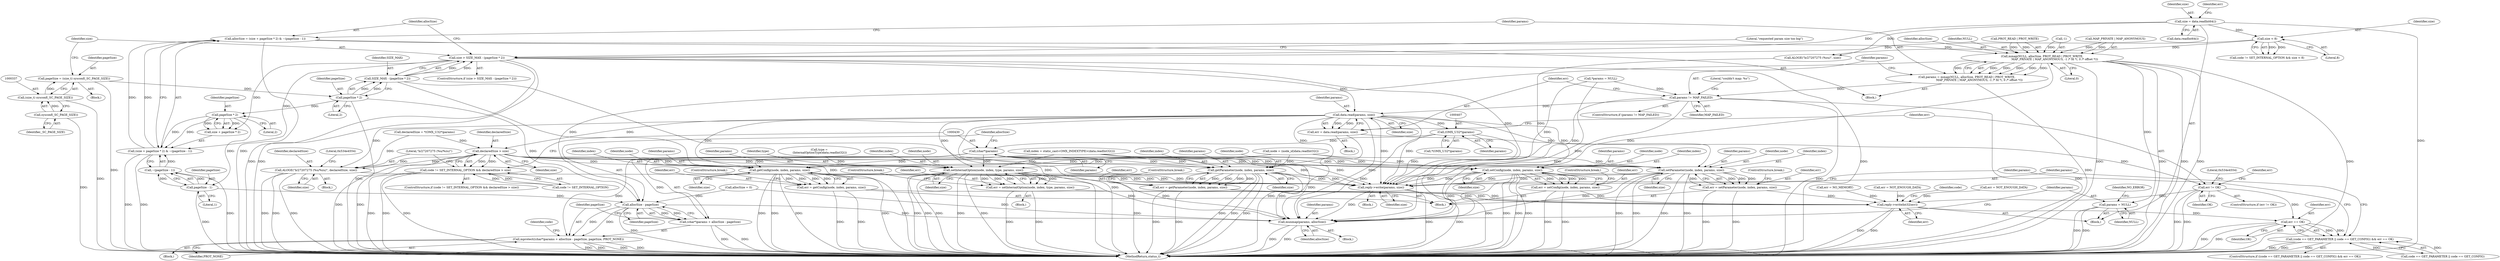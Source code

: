 digraph "1_Android_0bb5ced60304da7f61478ffd359e7ba65d72f181@integer" {
"1000353" [label="(Call,allocSize = (size + pageSize * 2) & ~(pageSize - 1))"];
"1000355" [label="(Call,(size + pageSize * 2) & ~(pageSize - 1))"];
"1000341" [label="(Call,size > SIZE_MAX - (pageSize * 2))"];
"1000295" [label="(Call,size = data.readInt64())"];
"1000319" [label="(Call,size < 8)"];
"1000343" [label="(Call,SIZE_MAX - (pageSize * 2))"];
"1000345" [label="(Call,pageSize * 2)"];
"1000334" [label="(Call,pageSize = (size_t) sysconf(_SC_PAGE_SIZE))"];
"1000336" [label="(Call,(size_t) sysconf(_SC_PAGE_SIZE))"];
"1000338" [label="(Call,sysconf(_SC_PAGE_SIZE))"];
"1000358" [label="(Call,pageSize * 2)"];
"1000361" [label="(Call,~(pageSize - 1))"];
"1000362" [label="(Call,pageSize - 1)"];
"1000367" [label="(Call,mmap(NULL, allocSize, PROT_READ | PROT_WRITE,\n                            MAP_PRIVATE | MAP_ANONYMOUS, -1 /* fd */, 0 /* offset */))"];
"1000365" [label="(Call,params = mmap(NULL, allocSize, PROT_READ | PROT_WRITE,\n                            MAP_PRIVATE | MAP_ANONYMOUS, -1 /* fd */, 0 /* offset */))"];
"1000380" [label="(Call,params != MAP_FAILED)"];
"1000386" [label="(Call,data.read(params, size))"];
"1000384" [label="(Call,err = data.read(params, size))"];
"1000390" [label="(Call,err != OK)"];
"1000501" [label="(Call,reply->writeInt32(err))"];
"1000512" [label="(Call,err == OK)"];
"1000504" [label="(Call,(code == GET_PARAMETER || code == GET_CONFIG) && err == OK)"];
"1000406" [label="(Call,(OMX_U32*)params)"];
"1000429" [label="(Call,(char*)params)"];
"1000427" [label="(Call,mprotect((char*)params + allocSize - pageSize, pageSize, PROT_NONE))"];
"1000428" [label="(Call,(char*)params + allocSize - pageSize)"];
"1000443" [label="(Call,getParameter(node, index, params, size))"];
"1000441" [label="(Call,err = getParameter(node, index, params, size))"];
"1000516" [label="(Call,reply->write(params, size))"];
"1000522" [label="(Call,munmap(params, allocSize))"];
"1000452" [label="(Call,setParameter(node, index, params, size))"];
"1000450" [label="(Call,err = setParameter(node, index, params, size))"];
"1000461" [label="(Call,getConfig(node, index, params, size))"];
"1000459" [label="(Call,err = getConfig(node, index, params, size))"];
"1000470" [label="(Call,setConfig(node, index, params, size))"];
"1000468" [label="(Call,err = setConfig(node, index, params, size))"];
"1000486" [label="(Call,setInternalOption(node, index, type, params, size))"];
"1000484" [label="(Call,err = setInternalOption(node, index, type, params, size))"];
"1000414" [label="(Call,declaredSize > size)"];
"1000410" [label="(Call,code != SET_INTERNAL_OPTION && declaredSize > size)"];
"1000418" [label="(Call,ALOGE(\"b/27207275 (%u/%zu)\", declaredSize, size))"];
"1000432" [label="(Call,allocSize - pageSize)"];
"1000525" [label="(Call,params = NULL)"];
"1000335" [label="(Identifier,pageSize)"];
"1000469" [label="(Identifier,err)"];
"1000504" [label="(Call,(code == GET_PARAMETER || code == GET_CONFIG) && err == OK)"];
"1000296" [label="(Identifier,size)"];
"1000343" [label="(Call,SIZE_MAX - (pageSize * 2))"];
"1000444" [label="(Identifier,node)"];
"1000297" [label="(Call,data.readInt64())"];
"1000436" [label="(Identifier,PROT_NONE)"];
"1000517" [label="(Identifier,params)"];
"1000514" [label="(Identifier,OK)"];
"1000409" [label="(ControlStructure,if (code != SET_INTERNAL_OPTION && declaredSize > size))"];
"1000323" [label="(Call,ALOGE(\"b/27207275 (%zu)\", size))"];
"1000384" [label="(Call,err = data.read(params, size))"];
"1000419" [label="(Literal,\"b/27207275 (%u/%zu)\")"];
"1000362" [label="(Call,pageSize - 1)"];
"1000347" [label="(Literal,2)"];
"1000373" [label="(Call,MAP_PRIVATE | MAP_ANONYMOUS)"];
"1000350" [label="(Literal,\"requested param size too big\")"];
"1000387" [label="(Identifier,params)"];
"1000523" [label="(Identifier,params)"];
"1000319" [label="(Call,size < 8)"];
"1000507" [label="(Identifier,code)"];
"1000428" [label="(Call,(char*)params + allocSize - pageSize)"];
"1000340" [label="(ControlStructure,if (size > SIZE_MAX - (pageSize * 2)))"];
"1000299" [label="(Call,err = NOT_ENOUGH_DATA)"];
"1000420" [label="(Identifier,declaredSize)"];
"1000445" [label="(Identifier,index)"];
"1000527" [label="(Identifier,NULL)"];
"1000378" [label="(Literal,0)"];
"1000385" [label="(Identifier,err)"];
"1000451" [label="(Identifier,err)"];
"1000479" [label="(Call,type =\n (InternalOptionType)data.readInt32())"];
"1000491" [label="(Identifier,size)"];
"1000369" [label="(Identifier,allocSize)"];
"1000380" [label="(Call,params != MAP_FAILED)"];
"1000429" [label="(Call,(char*)params)"];
"1000524" [label="(Identifier,allocSize)"];
"1000406" [label="(Call,(OMX_U32*)params)"];
"1000521" [label="(Block,)"];
"1000358" [label="(Call,pageSize * 2)"];
"1000485" [label="(Identifier,err)"];
"1000388" [label="(Identifier,size)"];
"1000381" [label="(Identifier,params)"];
"1000311" [label="(Call,allocSize = 0)"];
"1000426" [label="(Block,)"];
"1000448" [label="(ControlStructure,break;)"];
"1000461" [label="(Call,getConfig(node, index, params, size))"];
"1000356" [label="(Call,size + pageSize * 2)"];
"1000498" [label="(Literal,\"couldn't map: %s\")"];
"1000417" [label="(Block,)"];
"1000400" [label="(Identifier,err)"];
"1000367" [label="(Call,mmap(NULL, allocSize, PROT_READ | PROT_WRITE,\n                            MAP_PRIVATE | MAP_ANONYMOUS, -1 /* fd */, 0 /* offset */))"];
"1000315" [label="(Call,code != SET_INTERNAL_OPTION && size < 8)"];
"1000443" [label="(Call,getParameter(node, index, params, size))"];
"1000354" [label="(Identifier,allocSize)"];
"1000414" [label="(Call,declaredSize > size)"];
"1000453" [label="(Identifier,node)"];
"1000431" [label="(Identifier,params)"];
"1000463" [label="(Identifier,index)"];
"1000376" [label="(Call,-1)"];
"1000336" [label="(Call,(size_t) sysconf(_SC_PAGE_SIZE))"];
"1000289" [label="(Call,index = static_cast<OMX_INDEXTYPE>(data.readInt32()))"];
"1000427" [label="(Call,mprotect((char*)params + allocSize - pageSize, pageSize, PROT_NONE))"];
"1000365" [label="(Call,params = mmap(NULL, allocSize, PROT_READ | PROT_WRITE,\n                            MAP_PRIVATE | MAP_ANONYMOUS, -1 /* fd */, 0 /* offset */))"];
"1000334" [label="(Call,pageSize = (size_t) sysconf(_SC_PAGE_SIZE))"];
"1000435" [label="(Identifier,pageSize)"];
"1000486" [label="(Call,setInternalOption(node, index, type, params, size))"];
"1000456" [label="(Identifier,size)"];
"1000346" [label="(Identifier,pageSize)"];
"1000441" [label="(Call,err = getParameter(node, index, params, size))"];
"1000522" [label="(Call,munmap(params, allocSize))"];
"1000382" [label="(Identifier,MAP_FAILED)"];
"1000395" [label="(Literal,0x534e4554)"];
"1000277" [label="(Block,)"];
"1000421" [label="(Identifier,size)"];
"1000295" [label="(Call,size = data.readInt64())"];
"1000345" [label="(Call,pageSize * 2)"];
"1000477" [label="(Block,)"];
"1000415" [label="(Identifier,declaredSize)"];
"1000423" [label="(Literal,0x534e4554)"];
"1000459" [label="(Call,err = getConfig(node, index, params, size))"];
"1000408" [label="(Identifier,params)"];
"1000501" [label="(Call,reply->writeInt32(err))"];
"1000403" [label="(Call,declaredSize = *(OMX_U32*)params)"];
"1000416" [label="(Identifier,size)"];
"1000320" [label="(Identifier,size)"];
"1000283" [label="(Call,node = (node_id)data.readInt32())"];
"1000520" [label="(Identifier,params)"];
"1000352" [label="(Block,)"];
"1000338" [label="(Call,sysconf(_SC_PAGE_SIZE))"];
"1000331" [label="(Call,err = NO_MEMORY)"];
"1000392" [label="(Identifier,OK)"];
"1000492" [label="(ControlStructure,break;)"];
"1000364" [label="(Literal,1)"];
"1000439" [label="(Block,)"];
"1000442" [label="(Identifier,err)"];
"1000488" [label="(Identifier,index)"];
"1000342" [label="(Identifier,size)"];
"1000475" [label="(ControlStructure,break;)"];
"1000361" [label="(Call,~(pageSize - 1))"];
"1000468" [label="(Call,err = setConfig(node, index, params, size))"];
"1000303" [label="(Call,*params = NULL)"];
"1000487" [label="(Identifier,node)"];
"1000339" [label="(Identifier,_SC_PAGE_SIZE)"];
"1000490" [label="(Identifier,params)"];
"1000513" [label="(Identifier,err)"];
"1000433" [label="(Identifier,allocSize)"];
"1000355" [label="(Call,(size + pageSize * 2) & ~(pageSize - 1))"];
"1000434" [label="(Identifier,pageSize)"];
"1000399" [label="(Call,err = NOT_ENOUGH_DATA)"];
"1000454" [label="(Identifier,index)"];
"1000383" [label="(Block,)"];
"1000410" [label="(Call,code != SET_INTERNAL_OPTION && declaredSize > size)"];
"1000330" [label="(Block,)"];
"1000405" [label="(Call,*(OMX_U32*)params)"];
"1000484" [label="(Call,err = setInternalOption(node, index, type, params, size))"];
"1000368" [label="(Identifier,NULL)"];
"1000341" [label="(Call,size > SIZE_MAX - (pageSize * 2))"];
"1000455" [label="(Identifier,params)"];
"1000460" [label="(Identifier,err)"];
"1000450" [label="(Call,err = setParameter(node, index, params, size))"];
"1000360" [label="(Literal,2)"];
"1000473" [label="(Identifier,params)"];
"1000321" [label="(Literal,8)"];
"1000391" [label="(Identifier,err)"];
"1000526" [label="(Identifier,params)"];
"1000471" [label="(Identifier,node)"];
"1000418" [label="(Call,ALOGE(\"b/27207275 (%u/%zu)\", declaredSize, size))"];
"1000489" [label="(Identifier,type)"];
"1000438" [label="(Identifier,code)"];
"1000359" [label="(Identifier,pageSize)"];
"1000366" [label="(Identifier,params)"];
"1001337" [label="(MethodReturn,status_t)"];
"1000446" [label="(Identifier,params)"];
"1000465" [label="(Identifier,size)"];
"1000516" [label="(Call,reply->write(params, size))"];
"1000353" [label="(Call,allocSize = (size + pageSize * 2) & ~(pageSize - 1))"];
"1000462" [label="(Identifier,node)"];
"1000300" [label="(Identifier,err)"];
"1000472" [label="(Identifier,index)"];
"1000529" [label="(Identifier,NO_ERROR)"];
"1000390" [label="(Call,err != OK)"];
"1000503" [label="(ControlStructure,if ((code == GET_PARAMETER || code == GET_CONFIG) && err == OK))"];
"1000505" [label="(Call,code == GET_PARAMETER || code == GET_CONFIG)"];
"1000457" [label="(ControlStructure,break;)"];
"1000464" [label="(Identifier,params)"];
"1000470" [label="(Call,setConfig(node, index, params, size))"];
"1000370" [label="(Call,PROT_READ | PROT_WRITE)"];
"1000512" [label="(Call,err == OK)"];
"1000363" [label="(Identifier,pageSize)"];
"1000525" [label="(Call,params = NULL)"];
"1000389" [label="(ControlStructure,if (err != OK))"];
"1000344" [label="(Identifier,SIZE_MAX)"];
"1000466" [label="(ControlStructure,break;)"];
"1000502" [label="(Identifier,err)"];
"1000411" [label="(Call,code != SET_INTERNAL_OPTION)"];
"1000386" [label="(Call,data.read(params, size))"];
"1000452" [label="(Call,setParameter(node, index, params, size))"];
"1000474" [label="(Identifier,size)"];
"1000447" [label="(Identifier,size)"];
"1000518" [label="(Identifier,size)"];
"1000432" [label="(Call,allocSize - pageSize)"];
"1000379" [label="(ControlStructure,if (params != MAP_FAILED))"];
"1000515" [label="(Block,)"];
"1000353" -> "1000352"  [label="AST: "];
"1000353" -> "1000355"  [label="CFG: "];
"1000354" -> "1000353"  [label="AST: "];
"1000355" -> "1000353"  [label="AST: "];
"1000366" -> "1000353"  [label="CFG: "];
"1000353" -> "1001337"  [label="DDG: "];
"1000355" -> "1000353"  [label="DDG: "];
"1000355" -> "1000353"  [label="DDG: "];
"1000353" -> "1000367"  [label="DDG: "];
"1000355" -> "1000361"  [label="CFG: "];
"1000356" -> "1000355"  [label="AST: "];
"1000361" -> "1000355"  [label="AST: "];
"1000355" -> "1001337"  [label="DDG: "];
"1000355" -> "1001337"  [label="DDG: "];
"1000341" -> "1000355"  [label="DDG: "];
"1000358" -> "1000355"  [label="DDG: "];
"1000358" -> "1000355"  [label="DDG: "];
"1000361" -> "1000355"  [label="DDG: "];
"1000341" -> "1000340"  [label="AST: "];
"1000341" -> "1000343"  [label="CFG: "];
"1000342" -> "1000341"  [label="AST: "];
"1000343" -> "1000341"  [label="AST: "];
"1000350" -> "1000341"  [label="CFG: "];
"1000354" -> "1000341"  [label="CFG: "];
"1000341" -> "1001337"  [label="DDG: "];
"1000341" -> "1001337"  [label="DDG: "];
"1000341" -> "1001337"  [label="DDG: "];
"1000295" -> "1000341"  [label="DDG: "];
"1000319" -> "1000341"  [label="DDG: "];
"1000343" -> "1000341"  [label="DDG: "];
"1000343" -> "1000341"  [label="DDG: "];
"1000341" -> "1000356"  [label="DDG: "];
"1000341" -> "1000386"  [label="DDG: "];
"1000341" -> "1000516"  [label="DDG: "];
"1000295" -> "1000277"  [label="AST: "];
"1000295" -> "1000297"  [label="CFG: "];
"1000296" -> "1000295"  [label="AST: "];
"1000297" -> "1000295"  [label="AST: "];
"1000300" -> "1000295"  [label="CFG: "];
"1000295" -> "1001337"  [label="DDG: "];
"1000295" -> "1000319"  [label="DDG: "];
"1000295" -> "1000323"  [label="DDG: "];
"1000319" -> "1000315"  [label="AST: "];
"1000319" -> "1000321"  [label="CFG: "];
"1000320" -> "1000319"  [label="AST: "];
"1000321" -> "1000319"  [label="AST: "];
"1000315" -> "1000319"  [label="CFG: "];
"1000319" -> "1000315"  [label="DDG: "];
"1000319" -> "1000315"  [label="DDG: "];
"1000319" -> "1000323"  [label="DDG: "];
"1000343" -> "1000345"  [label="CFG: "];
"1000344" -> "1000343"  [label="AST: "];
"1000345" -> "1000343"  [label="AST: "];
"1000343" -> "1001337"  [label="DDG: "];
"1000343" -> "1001337"  [label="DDG: "];
"1000345" -> "1000343"  [label="DDG: "];
"1000345" -> "1000343"  [label="DDG: "];
"1000345" -> "1000347"  [label="CFG: "];
"1000346" -> "1000345"  [label="AST: "];
"1000347" -> "1000345"  [label="AST: "];
"1000345" -> "1001337"  [label="DDG: "];
"1000334" -> "1000345"  [label="DDG: "];
"1000345" -> "1000358"  [label="DDG: "];
"1000345" -> "1000432"  [label="DDG: "];
"1000334" -> "1000330"  [label="AST: "];
"1000334" -> "1000336"  [label="CFG: "];
"1000335" -> "1000334"  [label="AST: "];
"1000336" -> "1000334"  [label="AST: "];
"1000342" -> "1000334"  [label="CFG: "];
"1000334" -> "1001337"  [label="DDG: "];
"1000336" -> "1000334"  [label="DDG: "];
"1000336" -> "1000338"  [label="CFG: "];
"1000337" -> "1000336"  [label="AST: "];
"1000338" -> "1000336"  [label="AST: "];
"1000336" -> "1001337"  [label="DDG: "];
"1000338" -> "1000336"  [label="DDG: "];
"1000338" -> "1000339"  [label="CFG: "];
"1000339" -> "1000338"  [label="AST: "];
"1000338" -> "1001337"  [label="DDG: "];
"1000358" -> "1000356"  [label="AST: "];
"1000358" -> "1000360"  [label="CFG: "];
"1000359" -> "1000358"  [label="AST: "];
"1000360" -> "1000358"  [label="AST: "];
"1000356" -> "1000358"  [label="CFG: "];
"1000358" -> "1000356"  [label="DDG: "];
"1000358" -> "1000356"  [label="DDG: "];
"1000358" -> "1000362"  [label="DDG: "];
"1000361" -> "1000362"  [label="CFG: "];
"1000362" -> "1000361"  [label="AST: "];
"1000361" -> "1001337"  [label="DDG: "];
"1000362" -> "1000361"  [label="DDG: "];
"1000362" -> "1000361"  [label="DDG: "];
"1000362" -> "1000364"  [label="CFG: "];
"1000363" -> "1000362"  [label="AST: "];
"1000364" -> "1000362"  [label="AST: "];
"1000362" -> "1001337"  [label="DDG: "];
"1000362" -> "1000432"  [label="DDG: "];
"1000367" -> "1000365"  [label="AST: "];
"1000367" -> "1000378"  [label="CFG: "];
"1000368" -> "1000367"  [label="AST: "];
"1000369" -> "1000367"  [label="AST: "];
"1000370" -> "1000367"  [label="AST: "];
"1000373" -> "1000367"  [label="AST: "];
"1000376" -> "1000367"  [label="AST: "];
"1000378" -> "1000367"  [label="AST: "];
"1000365" -> "1000367"  [label="CFG: "];
"1000367" -> "1001337"  [label="DDG: "];
"1000367" -> "1001337"  [label="DDG: "];
"1000367" -> "1001337"  [label="DDG: "];
"1000367" -> "1001337"  [label="DDG: "];
"1000367" -> "1001337"  [label="DDG: "];
"1000367" -> "1000365"  [label="DDG: "];
"1000367" -> "1000365"  [label="DDG: "];
"1000367" -> "1000365"  [label="DDG: "];
"1000367" -> "1000365"  [label="DDG: "];
"1000367" -> "1000365"  [label="DDG: "];
"1000367" -> "1000365"  [label="DDG: "];
"1000370" -> "1000367"  [label="DDG: "];
"1000370" -> "1000367"  [label="DDG: "];
"1000373" -> "1000367"  [label="DDG: "];
"1000373" -> "1000367"  [label="DDG: "];
"1000376" -> "1000367"  [label="DDG: "];
"1000367" -> "1000432"  [label="DDG: "];
"1000367" -> "1000522"  [label="DDG: "];
"1000367" -> "1000525"  [label="DDG: "];
"1000365" -> "1000352"  [label="AST: "];
"1000366" -> "1000365"  [label="AST: "];
"1000381" -> "1000365"  [label="CFG: "];
"1000365" -> "1001337"  [label="DDG: "];
"1000365" -> "1000380"  [label="DDG: "];
"1000380" -> "1000379"  [label="AST: "];
"1000380" -> "1000382"  [label="CFG: "];
"1000381" -> "1000380"  [label="AST: "];
"1000382" -> "1000380"  [label="AST: "];
"1000385" -> "1000380"  [label="CFG: "];
"1000498" -> "1000380"  [label="CFG: "];
"1000380" -> "1001337"  [label="DDG: "];
"1000380" -> "1001337"  [label="DDG: "];
"1000303" -> "1000380"  [label="DDG: "];
"1000380" -> "1000386"  [label="DDG: "];
"1000380" -> "1000516"  [label="DDG: "];
"1000380" -> "1000522"  [label="DDG: "];
"1000386" -> "1000384"  [label="AST: "];
"1000386" -> "1000388"  [label="CFG: "];
"1000387" -> "1000386"  [label="AST: "];
"1000388" -> "1000386"  [label="AST: "];
"1000384" -> "1000386"  [label="CFG: "];
"1000386" -> "1001337"  [label="DDG: "];
"1000386" -> "1000384"  [label="DDG: "];
"1000386" -> "1000384"  [label="DDG: "];
"1000386" -> "1000406"  [label="DDG: "];
"1000386" -> "1000414"  [label="DDG: "];
"1000386" -> "1000418"  [label="DDG: "];
"1000386" -> "1000443"  [label="DDG: "];
"1000386" -> "1000452"  [label="DDG: "];
"1000386" -> "1000461"  [label="DDG: "];
"1000386" -> "1000470"  [label="DDG: "];
"1000386" -> "1000486"  [label="DDG: "];
"1000386" -> "1000516"  [label="DDG: "];
"1000386" -> "1000516"  [label="DDG: "];
"1000386" -> "1000522"  [label="DDG: "];
"1000384" -> "1000383"  [label="AST: "];
"1000385" -> "1000384"  [label="AST: "];
"1000391" -> "1000384"  [label="CFG: "];
"1000384" -> "1001337"  [label="DDG: "];
"1000384" -> "1000390"  [label="DDG: "];
"1000390" -> "1000389"  [label="AST: "];
"1000390" -> "1000392"  [label="CFG: "];
"1000391" -> "1000390"  [label="AST: "];
"1000392" -> "1000390"  [label="AST: "];
"1000395" -> "1000390"  [label="CFG: "];
"1000400" -> "1000390"  [label="CFG: "];
"1000390" -> "1001337"  [label="DDG: "];
"1000390" -> "1001337"  [label="DDG: "];
"1000390" -> "1000501"  [label="DDG: "];
"1000390" -> "1000512"  [label="DDG: "];
"1000501" -> "1000277"  [label="AST: "];
"1000501" -> "1000502"  [label="CFG: "];
"1000502" -> "1000501"  [label="AST: "];
"1000507" -> "1000501"  [label="CFG: "];
"1000501" -> "1001337"  [label="DDG: "];
"1000501" -> "1001337"  [label="DDG: "];
"1000441" -> "1000501"  [label="DDG: "];
"1000459" -> "1000501"  [label="DDG: "];
"1000331" -> "1000501"  [label="DDG: "];
"1000468" -> "1000501"  [label="DDG: "];
"1000399" -> "1000501"  [label="DDG: "];
"1000299" -> "1000501"  [label="DDG: "];
"1000484" -> "1000501"  [label="DDG: "];
"1000450" -> "1000501"  [label="DDG: "];
"1000501" -> "1000512"  [label="DDG: "];
"1000512" -> "1000504"  [label="AST: "];
"1000512" -> "1000514"  [label="CFG: "];
"1000513" -> "1000512"  [label="AST: "];
"1000514" -> "1000512"  [label="AST: "];
"1000504" -> "1000512"  [label="CFG: "];
"1000512" -> "1001337"  [label="DDG: "];
"1000512" -> "1001337"  [label="DDG: "];
"1000512" -> "1000504"  [label="DDG: "];
"1000512" -> "1000504"  [label="DDG: "];
"1000504" -> "1000503"  [label="AST: "];
"1000504" -> "1000505"  [label="CFG: "];
"1000505" -> "1000504"  [label="AST: "];
"1000517" -> "1000504"  [label="CFG: "];
"1000520" -> "1000504"  [label="CFG: "];
"1000504" -> "1001337"  [label="DDG: "];
"1000504" -> "1001337"  [label="DDG: "];
"1000504" -> "1001337"  [label="DDG: "];
"1000505" -> "1000504"  [label="DDG: "];
"1000505" -> "1000504"  [label="DDG: "];
"1000406" -> "1000405"  [label="AST: "];
"1000406" -> "1000408"  [label="CFG: "];
"1000407" -> "1000406"  [label="AST: "];
"1000408" -> "1000406"  [label="AST: "];
"1000405" -> "1000406"  [label="CFG: "];
"1000406" -> "1000429"  [label="DDG: "];
"1000406" -> "1000516"  [label="DDG: "];
"1000406" -> "1000522"  [label="DDG: "];
"1000429" -> "1000428"  [label="AST: "];
"1000429" -> "1000431"  [label="CFG: "];
"1000430" -> "1000429"  [label="AST: "];
"1000431" -> "1000429"  [label="AST: "];
"1000433" -> "1000429"  [label="CFG: "];
"1000429" -> "1000427"  [label="DDG: "];
"1000429" -> "1000428"  [label="DDG: "];
"1000429" -> "1000443"  [label="DDG: "];
"1000429" -> "1000452"  [label="DDG: "];
"1000429" -> "1000461"  [label="DDG: "];
"1000429" -> "1000470"  [label="DDG: "];
"1000429" -> "1000486"  [label="DDG: "];
"1000429" -> "1000516"  [label="DDG: "];
"1000429" -> "1000522"  [label="DDG: "];
"1000427" -> "1000426"  [label="AST: "];
"1000427" -> "1000436"  [label="CFG: "];
"1000428" -> "1000427"  [label="AST: "];
"1000435" -> "1000427"  [label="AST: "];
"1000436" -> "1000427"  [label="AST: "];
"1000438" -> "1000427"  [label="CFG: "];
"1000427" -> "1001337"  [label="DDG: "];
"1000427" -> "1001337"  [label="DDG: "];
"1000427" -> "1001337"  [label="DDG: "];
"1000427" -> "1001337"  [label="DDG: "];
"1000432" -> "1000427"  [label="DDG: "];
"1000432" -> "1000427"  [label="DDG: "];
"1000428" -> "1000432"  [label="CFG: "];
"1000432" -> "1000428"  [label="AST: "];
"1000435" -> "1000428"  [label="CFG: "];
"1000428" -> "1001337"  [label="DDG: "];
"1000428" -> "1001337"  [label="DDG: "];
"1000432" -> "1000428"  [label="DDG: "];
"1000432" -> "1000428"  [label="DDG: "];
"1000443" -> "1000441"  [label="AST: "];
"1000443" -> "1000447"  [label="CFG: "];
"1000444" -> "1000443"  [label="AST: "];
"1000445" -> "1000443"  [label="AST: "];
"1000446" -> "1000443"  [label="AST: "];
"1000447" -> "1000443"  [label="AST: "];
"1000441" -> "1000443"  [label="CFG: "];
"1000443" -> "1001337"  [label="DDG: "];
"1000443" -> "1001337"  [label="DDG: "];
"1000443" -> "1001337"  [label="DDG: "];
"1000443" -> "1001337"  [label="DDG: "];
"1000443" -> "1000441"  [label="DDG: "];
"1000443" -> "1000441"  [label="DDG: "];
"1000443" -> "1000441"  [label="DDG: "];
"1000443" -> "1000441"  [label="DDG: "];
"1000283" -> "1000443"  [label="DDG: "];
"1000289" -> "1000443"  [label="DDG: "];
"1000414" -> "1000443"  [label="DDG: "];
"1000443" -> "1000516"  [label="DDG: "];
"1000443" -> "1000516"  [label="DDG: "];
"1000443" -> "1000522"  [label="DDG: "];
"1000441" -> "1000439"  [label="AST: "];
"1000442" -> "1000441"  [label="AST: "];
"1000448" -> "1000441"  [label="CFG: "];
"1000441" -> "1001337"  [label="DDG: "];
"1000441" -> "1001337"  [label="DDG: "];
"1000516" -> "1000515"  [label="AST: "];
"1000516" -> "1000518"  [label="CFG: "];
"1000517" -> "1000516"  [label="AST: "];
"1000518" -> "1000516"  [label="AST: "];
"1000520" -> "1000516"  [label="CFG: "];
"1000516" -> "1001337"  [label="DDG: "];
"1000516" -> "1001337"  [label="DDG: "];
"1000452" -> "1000516"  [label="DDG: "];
"1000452" -> "1000516"  [label="DDG: "];
"1000303" -> "1000516"  [label="DDG: "];
"1000461" -> "1000516"  [label="DDG: "];
"1000461" -> "1000516"  [label="DDG: "];
"1000470" -> "1000516"  [label="DDG: "];
"1000470" -> "1000516"  [label="DDG: "];
"1000486" -> "1000516"  [label="DDG: "];
"1000486" -> "1000516"  [label="DDG: "];
"1000414" -> "1000516"  [label="DDG: "];
"1000323" -> "1000516"  [label="DDG: "];
"1000418" -> "1000516"  [label="DDG: "];
"1000516" -> "1000522"  [label="DDG: "];
"1000522" -> "1000521"  [label="AST: "];
"1000522" -> "1000524"  [label="CFG: "];
"1000523" -> "1000522"  [label="AST: "];
"1000524" -> "1000522"  [label="AST: "];
"1000526" -> "1000522"  [label="CFG: "];
"1000522" -> "1001337"  [label="DDG: "];
"1000522" -> "1001337"  [label="DDG: "];
"1000452" -> "1000522"  [label="DDG: "];
"1000303" -> "1000522"  [label="DDG: "];
"1000461" -> "1000522"  [label="DDG: "];
"1000470" -> "1000522"  [label="DDG: "];
"1000486" -> "1000522"  [label="DDG: "];
"1000311" -> "1000522"  [label="DDG: "];
"1000432" -> "1000522"  [label="DDG: "];
"1000452" -> "1000450"  [label="AST: "];
"1000452" -> "1000456"  [label="CFG: "];
"1000453" -> "1000452"  [label="AST: "];
"1000454" -> "1000452"  [label="AST: "];
"1000455" -> "1000452"  [label="AST: "];
"1000456" -> "1000452"  [label="AST: "];
"1000450" -> "1000452"  [label="CFG: "];
"1000452" -> "1001337"  [label="DDG: "];
"1000452" -> "1001337"  [label="DDG: "];
"1000452" -> "1001337"  [label="DDG: "];
"1000452" -> "1001337"  [label="DDG: "];
"1000452" -> "1000450"  [label="DDG: "];
"1000452" -> "1000450"  [label="DDG: "];
"1000452" -> "1000450"  [label="DDG: "];
"1000452" -> "1000450"  [label="DDG: "];
"1000283" -> "1000452"  [label="DDG: "];
"1000289" -> "1000452"  [label="DDG: "];
"1000414" -> "1000452"  [label="DDG: "];
"1000450" -> "1000439"  [label="AST: "];
"1000451" -> "1000450"  [label="AST: "];
"1000457" -> "1000450"  [label="CFG: "];
"1000450" -> "1001337"  [label="DDG: "];
"1000450" -> "1001337"  [label="DDG: "];
"1000461" -> "1000459"  [label="AST: "];
"1000461" -> "1000465"  [label="CFG: "];
"1000462" -> "1000461"  [label="AST: "];
"1000463" -> "1000461"  [label="AST: "];
"1000464" -> "1000461"  [label="AST: "];
"1000465" -> "1000461"  [label="AST: "];
"1000459" -> "1000461"  [label="CFG: "];
"1000461" -> "1001337"  [label="DDG: "];
"1000461" -> "1001337"  [label="DDG: "];
"1000461" -> "1001337"  [label="DDG: "];
"1000461" -> "1001337"  [label="DDG: "];
"1000461" -> "1000459"  [label="DDG: "];
"1000461" -> "1000459"  [label="DDG: "];
"1000461" -> "1000459"  [label="DDG: "];
"1000461" -> "1000459"  [label="DDG: "];
"1000283" -> "1000461"  [label="DDG: "];
"1000289" -> "1000461"  [label="DDG: "];
"1000414" -> "1000461"  [label="DDG: "];
"1000459" -> "1000439"  [label="AST: "];
"1000460" -> "1000459"  [label="AST: "];
"1000466" -> "1000459"  [label="CFG: "];
"1000459" -> "1001337"  [label="DDG: "];
"1000459" -> "1001337"  [label="DDG: "];
"1000470" -> "1000468"  [label="AST: "];
"1000470" -> "1000474"  [label="CFG: "];
"1000471" -> "1000470"  [label="AST: "];
"1000472" -> "1000470"  [label="AST: "];
"1000473" -> "1000470"  [label="AST: "];
"1000474" -> "1000470"  [label="AST: "];
"1000468" -> "1000470"  [label="CFG: "];
"1000470" -> "1001337"  [label="DDG: "];
"1000470" -> "1001337"  [label="DDG: "];
"1000470" -> "1001337"  [label="DDG: "];
"1000470" -> "1001337"  [label="DDG: "];
"1000470" -> "1000468"  [label="DDG: "];
"1000470" -> "1000468"  [label="DDG: "];
"1000470" -> "1000468"  [label="DDG: "];
"1000470" -> "1000468"  [label="DDG: "];
"1000283" -> "1000470"  [label="DDG: "];
"1000289" -> "1000470"  [label="DDG: "];
"1000414" -> "1000470"  [label="DDG: "];
"1000468" -> "1000439"  [label="AST: "];
"1000469" -> "1000468"  [label="AST: "];
"1000475" -> "1000468"  [label="CFG: "];
"1000468" -> "1001337"  [label="DDG: "];
"1000468" -> "1001337"  [label="DDG: "];
"1000486" -> "1000484"  [label="AST: "];
"1000486" -> "1000491"  [label="CFG: "];
"1000487" -> "1000486"  [label="AST: "];
"1000488" -> "1000486"  [label="AST: "];
"1000489" -> "1000486"  [label="AST: "];
"1000490" -> "1000486"  [label="AST: "];
"1000491" -> "1000486"  [label="AST: "];
"1000484" -> "1000486"  [label="CFG: "];
"1000486" -> "1001337"  [label="DDG: "];
"1000486" -> "1001337"  [label="DDG: "];
"1000486" -> "1001337"  [label="DDG: "];
"1000486" -> "1001337"  [label="DDG: "];
"1000486" -> "1001337"  [label="DDG: "];
"1000486" -> "1000484"  [label="DDG: "];
"1000486" -> "1000484"  [label="DDG: "];
"1000486" -> "1000484"  [label="DDG: "];
"1000486" -> "1000484"  [label="DDG: "];
"1000486" -> "1000484"  [label="DDG: "];
"1000283" -> "1000486"  [label="DDG: "];
"1000289" -> "1000486"  [label="DDG: "];
"1000479" -> "1000486"  [label="DDG: "];
"1000414" -> "1000486"  [label="DDG: "];
"1000484" -> "1000477"  [label="AST: "];
"1000485" -> "1000484"  [label="AST: "];
"1000492" -> "1000484"  [label="CFG: "];
"1000484" -> "1001337"  [label="DDG: "];
"1000484" -> "1001337"  [label="DDG: "];
"1000414" -> "1000410"  [label="AST: "];
"1000414" -> "1000416"  [label="CFG: "];
"1000415" -> "1000414"  [label="AST: "];
"1000416" -> "1000414"  [label="AST: "];
"1000410" -> "1000414"  [label="CFG: "];
"1000414" -> "1001337"  [label="DDG: "];
"1000414" -> "1001337"  [label="DDG: "];
"1000414" -> "1000410"  [label="DDG: "];
"1000414" -> "1000410"  [label="DDG: "];
"1000403" -> "1000414"  [label="DDG: "];
"1000414" -> "1000418"  [label="DDG: "];
"1000414" -> "1000418"  [label="DDG: "];
"1000410" -> "1000409"  [label="AST: "];
"1000410" -> "1000411"  [label="CFG: "];
"1000411" -> "1000410"  [label="AST: "];
"1000419" -> "1000410"  [label="CFG: "];
"1000430" -> "1000410"  [label="CFG: "];
"1000410" -> "1001337"  [label="DDG: "];
"1000410" -> "1001337"  [label="DDG: "];
"1000410" -> "1001337"  [label="DDG: "];
"1000411" -> "1000410"  [label="DDG: "];
"1000411" -> "1000410"  [label="DDG: "];
"1000418" -> "1000417"  [label="AST: "];
"1000418" -> "1000421"  [label="CFG: "];
"1000419" -> "1000418"  [label="AST: "];
"1000420" -> "1000418"  [label="AST: "];
"1000421" -> "1000418"  [label="AST: "];
"1000423" -> "1000418"  [label="CFG: "];
"1000418" -> "1001337"  [label="DDG: "];
"1000418" -> "1001337"  [label="DDG: "];
"1000418" -> "1001337"  [label="DDG: "];
"1000403" -> "1000418"  [label="DDG: "];
"1000432" -> "1000434"  [label="CFG: "];
"1000433" -> "1000432"  [label="AST: "];
"1000434" -> "1000432"  [label="AST: "];
"1000432" -> "1001337"  [label="DDG: "];
"1000311" -> "1000432"  [label="DDG: "];
"1000525" -> "1000277"  [label="AST: "];
"1000525" -> "1000527"  [label="CFG: "];
"1000526" -> "1000525"  [label="AST: "];
"1000527" -> "1000525"  [label="AST: "];
"1000529" -> "1000525"  [label="CFG: "];
"1000525" -> "1001337"  [label="DDG: "];
"1000525" -> "1001337"  [label="DDG: "];
}
